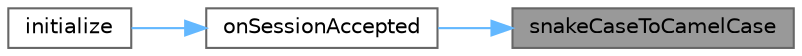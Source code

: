 digraph "snakeCaseToCamelCase"
{
 // LATEX_PDF_SIZE
  bgcolor="transparent";
  edge [fontname=Helvetica,fontsize=10,labelfontname=Helvetica,labelfontsize=10];
  node [fontname=Helvetica,fontsize=10,shape=box,height=0.2,width=0.4];
  rankdir="RL";
  Node1 [id="Node000001",label="snakeCaseToCamelCase",height=0.2,width=0.4,color="gray40", fillcolor="grey60", style="filled", fontcolor="black",tooltip="蛇形命名转驼峰命名"];
  Node1 -> Node2 [id="edge1_Node000001_Node000002",dir="back",color="steelblue1",style="solid",tooltip=" "];
  Node2 [id="Node000002",label="onSessionAccepted",height=0.2,width=0.4,color="grey40", fillcolor="white", style="filled",URL="$class_j_q_http_server_1_1_service.html#a6bf2d972491c9e753382b39be43b95cc",tooltip="处理新会话接入"];
  Node2 -> Node3 [id="edge2_Node000002_Node000003",dir="back",color="steelblue1",style="solid",tooltip=" "];
  Node3 [id="Node000003",label="initialize",height=0.2,width=0.4,color="grey40", fillcolor="white", style="filled",URL="$class_j_q_http_server_1_1_service.html#ab009d5524543aab28ebea650d9d6b4fa",tooltip="初始化服务"];
}
